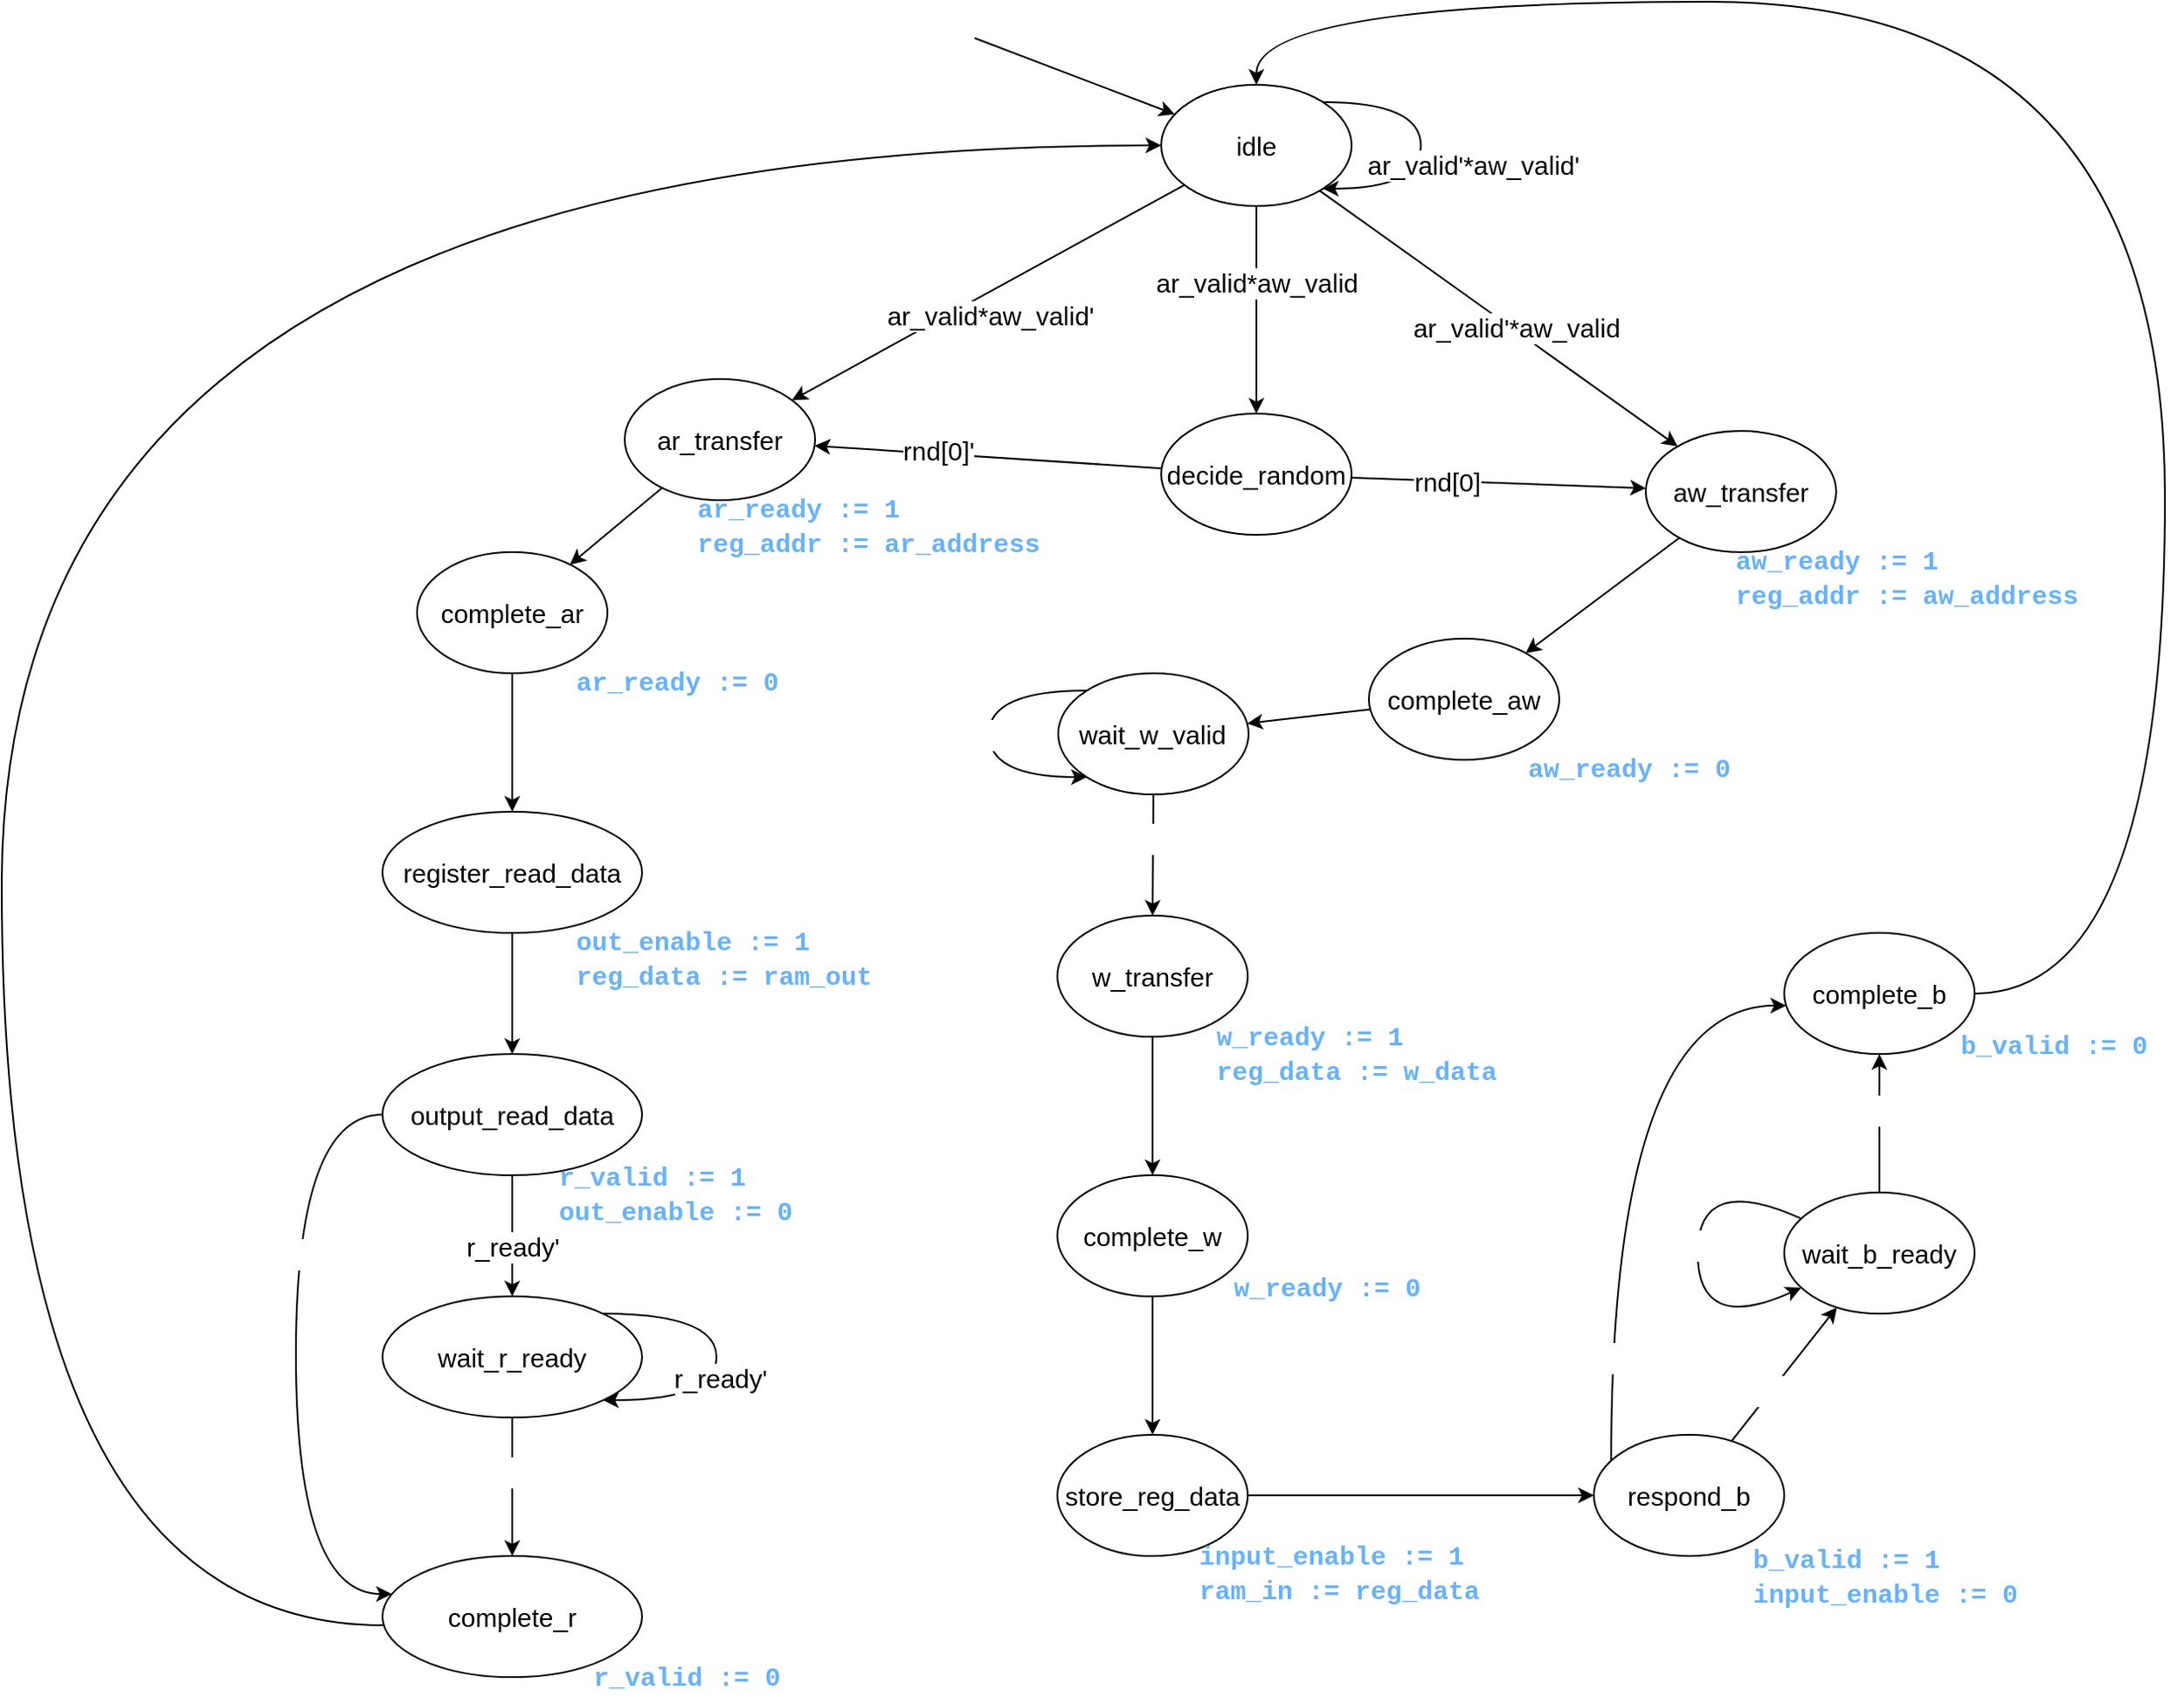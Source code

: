 <mxfile>
    <diagram id="hKGmH1hE8x6YEMQ1G8pj" name="Page-1">
        <mxGraphModel dx="2133" dy="938" grid="1" gridSize="10" guides="1" tooltips="1" connect="1" arrows="1" fold="1" page="1" pageScale="1" pageWidth="850" pageHeight="1100" math="0" shadow="0">
            <root>
                <mxCell id="0"/>
                <mxCell id="1" parent="0"/>
                <mxCell id="7" style="html=1;fontSize=15;" parent="1" source="2" target="6" edge="1">
                    <mxGeometry relative="1" as="geometry"/>
                </mxCell>
                <mxCell id="8" value="ar_valid*aw_valid'" style="edgeLabel;html=1;align=center;verticalAlign=middle;resizable=0;points=[];fontSize=15;" parent="7" vertex="1" connectable="0">
                    <mxGeometry x="-0.226" y="-1" relative="1" as="geometry">
                        <mxPoint x="-24" y="28" as="offset"/>
                    </mxGeometry>
                </mxCell>
                <mxCell id="11" style="edgeStyle=none;html=1;fontSize=15;" parent="1" source="2" target="10" edge="1">
                    <mxGeometry relative="1" as="geometry"/>
                </mxCell>
                <mxCell id="12" value="ar_valid'*aw_valid" style="edgeLabel;html=1;align=center;verticalAlign=middle;resizable=0;points=[];fontSize=15;" parent="11" vertex="1" connectable="0">
                    <mxGeometry x="0.08" y="2" relative="1" as="geometry">
                        <mxPoint as="offset"/>
                    </mxGeometry>
                </mxCell>
                <mxCell id="14" value="" style="edgeStyle=none;html=1;fontSize=15;" parent="1" source="2" target="13" edge="1">
                    <mxGeometry relative="1" as="geometry"/>
                </mxCell>
                <mxCell id="15" value="ar_valid*aw_valid" style="edgeLabel;html=1;align=center;verticalAlign=middle;resizable=0;points=[];fontSize=15;" parent="14" vertex="1" connectable="0">
                    <mxGeometry x="-0.266" relative="1" as="geometry">
                        <mxPoint as="offset"/>
                    </mxGeometry>
                </mxCell>
                <mxCell id="22" style="html=1;fontSize=15;" parent="1" target="2" edge="1">
                    <mxGeometry relative="1" as="geometry">
                        <mxPoint x="-210" y="68.04" as="targetPoint"/>
                        <mxPoint x="-237.796" y="71.003" as="sourcePoint"/>
                    </mxGeometry>
                </mxCell>
                <mxCell id="2" value="&lt;font style=&quot;font-size: 15px;&quot;&gt;idle&lt;/font&gt;" style="ellipse;whiteSpace=wrap;html=1;" parent="1" vertex="1">
                    <mxGeometry x="-130" y="98.04" width="110" height="70" as="geometry"/>
                </mxCell>
                <mxCell id="4" style="edgeStyle=orthogonalEdgeStyle;html=1;fontSize=15;curved=1;" parent="1" source="2" target="2" edge="1">
                    <mxGeometry relative="1" as="geometry">
                        <Array as="points">
                            <mxPoint x="20" y="158.04"/>
                        </Array>
                    </mxGeometry>
                </mxCell>
                <mxCell id="5" value="ar_valid'*aw_valid'" style="edgeLabel;html=1;align=center;verticalAlign=middle;resizable=0;points=[];fontSize=15;" parent="4" vertex="1" connectable="0">
                    <mxGeometry x="0.135" y="-4" relative="1" as="geometry">
                        <mxPoint x="34" as="offset"/>
                    </mxGeometry>
                </mxCell>
                <mxCell id="29" style="edgeStyle=none;html=1;fontFamily=Courier New;fontSize=15;fontColor=#66B2FF;" parent="1" source="6" target="28" edge="1">
                    <mxGeometry relative="1" as="geometry"/>
                </mxCell>
                <mxCell id="18" style="edgeStyle=none;html=1;fontSize=15;" parent="1" source="13" target="6" edge="1">
                    <mxGeometry relative="1" as="geometry">
                        <mxPoint x="-204.111" y="444.081" as="targetPoint"/>
                    </mxGeometry>
                </mxCell>
                <mxCell id="20" value="rnd[0]'" style="edgeLabel;html=1;align=center;verticalAlign=middle;resizable=0;points=[];fontSize=15;" parent="18" vertex="1" connectable="0">
                    <mxGeometry x="0.292" y="-2" relative="1" as="geometry">
                        <mxPoint as="offset"/>
                    </mxGeometry>
                </mxCell>
                <mxCell id="19" style="edgeStyle=none;html=1;fontSize=15;" parent="1" source="13" target="10" edge="1">
                    <mxGeometry relative="1" as="geometry">
                        <mxPoint x="29.677" y="423.84" as="targetPoint"/>
                    </mxGeometry>
                </mxCell>
                <mxCell id="21" value="rnd[0]" style="edgeLabel;html=1;align=center;verticalAlign=middle;resizable=0;points=[];fontSize=15;" parent="19" vertex="1" connectable="0">
                    <mxGeometry x="-0.356" relative="1" as="geometry">
                        <mxPoint as="offset"/>
                    </mxGeometry>
                </mxCell>
                <mxCell id="13" value="&lt;font style=&quot;font-size: 15px;&quot;&gt;decide_random&lt;/font&gt;" style="ellipse;whiteSpace=wrap;html=1;" parent="1" vertex="1">
                    <mxGeometry x="-130" y="288.04" width="110" height="70" as="geometry"/>
                </mxCell>
                <mxCell id="34" value="" style="edgeStyle=none;html=1;fontFamily=Courier New;fontSize=15;fontColor=#66B2FF;" parent="1" source="28" target="33" edge="1">
                    <mxGeometry relative="1" as="geometry"/>
                </mxCell>
                <mxCell id="31" value="" style="group" parent="1" vertex="1" connectable="0">
                    <mxGeometry x="-440" y="268.04" width="260" height="120" as="geometry"/>
                </mxCell>
                <mxCell id="6" value="&lt;span style=&quot;font-size: 15px;&quot;&gt;ar_transfer&lt;br&gt;&lt;/span&gt;" style="ellipse;whiteSpace=wrap;html=1;" parent="31" vertex="1">
                    <mxGeometry width="110" height="70" as="geometry"/>
                </mxCell>
                <mxCell id="24" value="&lt;font color=&quot;#66b2ff&quot; face=&quot;Courier New&quot;&gt;&lt;b&gt;ar_ready := 1&lt;br&gt;reg_addr := ar_address&lt;br&gt;&lt;/b&gt;&lt;/font&gt;" style="text;html=1;strokeColor=none;fillColor=none;align=left;verticalAlign=middle;whiteSpace=wrap;rounded=0;fontSize=15;" parent="31" vertex="1">
                    <mxGeometry x="40" y="50" width="220" height="70" as="geometry"/>
                </mxCell>
                <mxCell id="32" value="" style="group" parent="1" vertex="1" connectable="0">
                    <mxGeometry x="150" y="298.04" width="270" height="120" as="geometry"/>
                </mxCell>
                <mxCell id="10" value="&lt;span style=&quot;font-size: 15px;&quot;&gt;aw_transfer&lt;br&gt;&lt;/span&gt;" style="ellipse;whiteSpace=wrap;html=1;" parent="32" vertex="1">
                    <mxGeometry width="110" height="70" as="geometry"/>
                </mxCell>
                <mxCell id="26" value="&lt;font color=&quot;#66b2ff&quot; face=&quot;Courier New&quot;&gt;&lt;b&gt;aw_ready := 1&lt;br&gt;reg_addr := aw_address&lt;br&gt;&lt;/b&gt;&lt;/font&gt;" style="text;html=1;strokeColor=none;fillColor=none;align=left;verticalAlign=middle;whiteSpace=wrap;rounded=0;fontSize=15;" parent="32" vertex="1">
                    <mxGeometry x="50" y="50" width="220" height="70" as="geometry"/>
                </mxCell>
                <mxCell id="37" value="" style="edgeStyle=none;html=1;fontFamily=Courier New;fontSize=15;fontColor=#66B2FF;" parent="1" source="33" target="36" edge="1">
                    <mxGeometry relative="1" as="geometry"/>
                </mxCell>
                <mxCell id="42" value="" style="edgeStyle=none;html=1;fontFamily=Courier New;fontSize=15;fontColor=#66B2FF;" parent="1" source="36" target="41" edge="1">
                    <mxGeometry relative="1" as="geometry"/>
                </mxCell>
                <mxCell id="106" value="&lt;span style=&quot;font-size: 15px;&quot;&gt;r_ready'&lt;/span&gt;" style="edgeLabel;html=1;align=center;verticalAlign=middle;resizable=0;points=[];" vertex="1" connectable="0" parent="42">
                    <mxGeometry x="-0.672" y="-1" relative="1" as="geometry">
                        <mxPoint x="1" y="29" as="offset"/>
                    </mxGeometry>
                </mxCell>
                <mxCell id="39" value="" style="group" parent="1" vertex="1" connectable="0">
                    <mxGeometry x="-560" y="368.04" width="220" height="90" as="geometry"/>
                </mxCell>
                <mxCell id="28" value="&lt;span style=&quot;font-size: 15px;&quot;&gt;complete_ar&lt;br&gt;&lt;/span&gt;" style="ellipse;whiteSpace=wrap;html=1;" parent="39" vertex="1">
                    <mxGeometry width="110" height="70" as="geometry"/>
                </mxCell>
                <mxCell id="30" value="&lt;font color=&quot;#66b2ff&quot; face=&quot;Courier New&quot;&gt;&lt;b&gt;ar_ready := 0&lt;br&gt;&lt;/b&gt;&lt;/font&gt;" style="text;html=1;strokeColor=none;fillColor=none;align=left;verticalAlign=middle;whiteSpace=wrap;rounded=0;fontSize=15;" parent="39" vertex="1">
                    <mxGeometry x="90" y="60" width="130" height="30" as="geometry"/>
                </mxCell>
                <mxCell id="40" value="" style="group" parent="1" vertex="1" connectable="0">
                    <mxGeometry x="-580" y="518.04" width="300" height="120" as="geometry"/>
                </mxCell>
                <mxCell id="33" value="&lt;span style=&quot;font-size: 15px;&quot;&gt;register_read_data&lt;br&gt;&lt;/span&gt;" style="ellipse;whiteSpace=wrap;html=1;" parent="40" vertex="1">
                    <mxGeometry width="150" height="70" as="geometry"/>
                </mxCell>
                <mxCell id="35" value="&lt;font color=&quot;#66b2ff&quot; face=&quot;Courier New&quot;&gt;&lt;b&gt;out_enable := 1&lt;br&gt;reg_data := ram_out&lt;br&gt;&lt;/b&gt;&lt;/font&gt;" style="text;html=1;strokeColor=none;fillColor=none;align=left;verticalAlign=middle;whiteSpace=wrap;rounded=0;fontSize=15;" parent="40" vertex="1">
                    <mxGeometry x="110" y="50" width="190" height="70" as="geometry"/>
                </mxCell>
                <mxCell id="53" value="" style="edgeStyle=none;html=1;fontFamily=Courier New;fontSize=15;fontColor=#66B2FF;" parent="1" source="41" target="52" edge="1">
                    <mxGeometry relative="1" as="geometry"/>
                </mxCell>
                <mxCell id="59" value="r_ready" style="edgeLabel;html=1;align=center;verticalAlign=middle;resizable=0;points=[];fontSize=15;fontFamily=Helvetica;fontColor=#FFFFFF;" parent="53" vertex="1" connectable="0">
                    <mxGeometry x="0.362" y="-1" relative="1" as="geometry">
                        <mxPoint x="1" y="-24" as="offset"/>
                    </mxGeometry>
                </mxCell>
                <mxCell id="41" value="&lt;span style=&quot;font-size: 15px;&quot;&gt;wait_r_ready&lt;br&gt;&lt;/span&gt;" style="ellipse;whiteSpace=wrap;html=1;" parent="1" vertex="1">
                    <mxGeometry x="-580" y="798.04" width="150" height="70" as="geometry"/>
                </mxCell>
                <mxCell id="44" style="edgeStyle=orthogonalEdgeStyle;html=1;fontSize=15;curved=1;" parent="1" source="41" target="41" edge="1">
                    <mxGeometry relative="1" as="geometry">
                        <mxPoint x="-443.288" y="808.04" as="sourcePoint"/>
                        <mxPoint x="-443.288" y="858.04" as="targetPoint"/>
                        <Array as="points">
                            <mxPoint x="-387" y="808.04"/>
                            <mxPoint x="-387" y="858.04"/>
                        </Array>
                    </mxGeometry>
                </mxCell>
                <mxCell id="45" value="r_ready'" style="edgeLabel;html=1;align=center;verticalAlign=middle;resizable=0;points=[];fontSize=15;" parent="44" vertex="1" connectable="0">
                    <mxGeometry x="0.135" y="-4" relative="1" as="geometry">
                        <mxPoint x="6" as="offset"/>
                    </mxGeometry>
                </mxCell>
                <mxCell id="57" value="" style="group" parent="1" vertex="1" connectable="0">
                    <mxGeometry x="-580" y="948.04" width="250" height="80" as="geometry"/>
                </mxCell>
                <mxCell id="52" value="&lt;span style=&quot;font-size: 15px;&quot;&gt;complete_r&lt;br&gt;&lt;/span&gt;" style="ellipse;whiteSpace=wrap;html=1;" parent="57" vertex="1">
                    <mxGeometry width="150" height="70" as="geometry"/>
                </mxCell>
                <mxCell id="54" value="&lt;font color=&quot;#66b2ff&quot; face=&quot;Courier New&quot;&gt;&lt;b&gt;r_valid := 0&lt;br&gt;&lt;/b&gt;&lt;/font&gt;" style="text;html=1;strokeColor=none;fillColor=none;align=left;verticalAlign=middle;whiteSpace=wrap;rounded=0;fontSize=15;" parent="57" vertex="1">
                    <mxGeometry x="120" y="60" width="130" height="20" as="geometry"/>
                </mxCell>
                <mxCell id="61" style="edgeStyle=orthogonalEdgeStyle;curved=1;html=1;fontFamily=Helvetica;fontSize=15;fontColor=#FFFFFF;" parent="1" source="52" target="2" edge="1">
                    <mxGeometry relative="1" as="geometry">
                        <Array as="points">
                            <mxPoint x="-800" y="988.04"/>
                            <mxPoint x="-800" y="133.04"/>
                        </Array>
                    </mxGeometry>
                </mxCell>
                <mxCell id="62" style="html=1;fontFamily=Helvetica;fontSize=15;fontColor=#FFFFFF;" parent="1" source="10" target="63" edge="1">
                    <mxGeometry relative="1" as="geometry">
                        <mxPoint x="90" y="418.04" as="targetPoint"/>
                    </mxGeometry>
                </mxCell>
                <mxCell id="65" value="" style="group" parent="1" vertex="1" connectable="0">
                    <mxGeometry x="-10" y="418.04" width="220" height="90" as="geometry"/>
                </mxCell>
                <mxCell id="63" value="&lt;font style=&quot;font-size: 15px;&quot;&gt;complete_aw&lt;/font&gt;" style="ellipse;whiteSpace=wrap;html=1;" parent="65" vertex="1">
                    <mxGeometry width="110" height="70" as="geometry"/>
                </mxCell>
                <mxCell id="64" value="&lt;font color=&quot;#66b2ff&quot; face=&quot;Courier New&quot;&gt;&lt;b&gt;aw_ready := 0&lt;br&gt;&lt;/b&gt;&lt;/font&gt;" style="text;html=1;strokeColor=none;fillColor=none;align=left;verticalAlign=middle;whiteSpace=wrap;rounded=0;fontSize=15;" parent="65" vertex="1">
                    <mxGeometry x="90" y="60" width="130" height="30" as="geometry"/>
                </mxCell>
                <mxCell id="71" value="" style="html=1;fontFamily=Helvetica;fontSize=15;fontColor=#FFFFFF;" parent="1" source="66" target="70" edge="1">
                    <mxGeometry relative="1" as="geometry"/>
                </mxCell>
                <mxCell id="72" value="w_valid" style="edgeLabel;html=1;align=center;verticalAlign=middle;resizable=0;points=[];fontSize=15;fontFamily=Helvetica;fontColor=#FFFFFF;" parent="71" vertex="1" connectable="0">
                    <mxGeometry x="-0.283" y="-1" relative="1" as="geometry">
                        <mxPoint as="offset"/>
                    </mxGeometry>
                </mxCell>
                <mxCell id="66" value="&lt;font style=&quot;font-size: 15px;&quot;&gt;wait_w_valid&lt;/font&gt;" style="ellipse;whiteSpace=wrap;html=1;" parent="1" vertex="1">
                    <mxGeometry x="-189.51" y="438.04" width="110" height="70" as="geometry"/>
                </mxCell>
                <mxCell id="67" value="" style="edgeStyle=none;html=1;fontFamily=Helvetica;fontSize=15;fontColor=#FFFFFF;" parent="1" source="63" target="66" edge="1">
                    <mxGeometry relative="1" as="geometry"/>
                </mxCell>
                <mxCell id="68" style="edgeStyle=orthogonalEdgeStyle;html=1;fontFamily=Helvetica;fontSize=15;fontColor=#FFFFFF;curved=1;" parent="1" source="66" target="66" edge="1">
                    <mxGeometry relative="1" as="geometry">
                        <Array as="points">
                            <mxPoint x="-229.51" y="498.04"/>
                        </Array>
                    </mxGeometry>
                </mxCell>
                <mxCell id="69" value="w_valid'" style="edgeLabel;html=1;align=center;verticalAlign=middle;resizable=0;points=[];fontSize=15;fontFamily=Helvetica;fontColor=#FFFFFF;" parent="68" vertex="1" connectable="0">
                    <mxGeometry x="-0.444" y="-9" relative="1" as="geometry">
                        <mxPoint x="-12" y="34" as="offset"/>
                    </mxGeometry>
                </mxCell>
                <mxCell id="74" value="" style="group" parent="1" vertex="1" connectable="0">
                    <mxGeometry x="-190" y="578.04" width="270" height="100" as="geometry"/>
                </mxCell>
                <mxCell id="70" value="&lt;font style=&quot;font-size: 15px;&quot;&gt;w_transfer&lt;/font&gt;" style="ellipse;whiteSpace=wrap;html=1;" parent="74" vertex="1">
                    <mxGeometry width="110" height="70" as="geometry"/>
                </mxCell>
                <mxCell id="73" value="&lt;font color=&quot;#66b2ff&quot; face=&quot;Courier New&quot;&gt;&lt;b&gt;w_ready := 1&lt;br&gt;reg_data := w_data&lt;br&gt;&lt;/b&gt;&lt;/font&gt;" style="text;html=1;strokeColor=none;fillColor=none;align=left;verticalAlign=middle;whiteSpace=wrap;rounded=0;fontSize=15;" parent="74" vertex="1">
                    <mxGeometry x="90" y="60" width="180" height="40" as="geometry"/>
                </mxCell>
                <mxCell id="76" value="" style="edgeStyle=none;html=1;fontFamily=Helvetica;fontSize=15;fontColor=#FFFFFF;" parent="1" source="70" target="75" edge="1">
                    <mxGeometry relative="1" as="geometry"/>
                </mxCell>
                <mxCell id="79" value="" style="group" parent="1" vertex="1" connectable="0">
                    <mxGeometry x="-190" y="728.04" width="220" height="80" as="geometry"/>
                </mxCell>
                <mxCell id="75" value="&lt;font style=&quot;font-size: 15px;&quot;&gt;complete_w&lt;/font&gt;" style="ellipse;whiteSpace=wrap;html=1;" parent="79" vertex="1">
                    <mxGeometry width="110" height="70" as="geometry"/>
                </mxCell>
                <mxCell id="77" value="&lt;font color=&quot;#66b2ff&quot; face=&quot;Courier New&quot;&gt;&lt;b&gt;w_ready := 0&lt;br&gt;&lt;/b&gt;&lt;/font&gt;" style="text;html=1;strokeColor=none;fillColor=none;align=left;verticalAlign=middle;whiteSpace=wrap;rounded=0;fontSize=15;" parent="79" vertex="1">
                    <mxGeometry x="100" y="50" width="120" height="30" as="geometry"/>
                </mxCell>
                <mxCell id="81" value="" style="edgeStyle=none;html=1;fontFamily=Helvetica;fontSize=15;fontColor=#FFFFFF;" parent="1" source="75" target="80" edge="1">
                    <mxGeometry relative="1" as="geometry"/>
                </mxCell>
                <mxCell id="86" value="" style="group" parent="1" vertex="1" connectable="0">
                    <mxGeometry x="-190" y="878.04" width="260" height="100" as="geometry"/>
                </mxCell>
                <mxCell id="80" value="&lt;font style=&quot;font-size: 15px;&quot;&gt;store_reg_data&lt;/font&gt;" style="ellipse;whiteSpace=wrap;html=1;" parent="86" vertex="1">
                    <mxGeometry width="110" height="70" as="geometry"/>
                </mxCell>
                <mxCell id="85" value="&lt;font color=&quot;#66b2ff&quot; face=&quot;Courier New&quot;&gt;&lt;b&gt;input_enable := 1&lt;br&gt;ram_in := reg_data&lt;br&gt;&lt;/b&gt;&lt;/font&gt;" style="text;html=1;strokeColor=none;fillColor=none;align=left;verticalAlign=middle;whiteSpace=wrap;rounded=0;fontSize=15;" parent="86" vertex="1">
                    <mxGeometry x="80" y="60" width="180" height="40" as="geometry"/>
                </mxCell>
                <mxCell id="91" value="" style="edgeStyle=none;html=1;fontFamily=Helvetica;fontSize=15;fontColor=#FFFFFF;" parent="1" source="87" target="90" edge="1">
                    <mxGeometry relative="1" as="geometry"/>
                </mxCell>
                <mxCell id="103" value="&lt;span style=&quot;color: rgb(255, 255, 255); font-size: 15px;&quot;&gt;b_ready'&lt;/span&gt;" style="edgeLabel;html=1;align=center;verticalAlign=middle;resizable=0;points=[];" vertex="1" connectable="0" parent="91">
                    <mxGeometry x="-0.194" y="-1" relative="1" as="geometry">
                        <mxPoint as="offset"/>
                    </mxGeometry>
                </mxCell>
                <mxCell id="88" value="" style="edgeStyle=none;html=1;fontFamily=Helvetica;fontSize=15;fontColor=#FFFFFF;" parent="1" source="80" target="87" edge="1">
                    <mxGeometry relative="1" as="geometry"/>
                </mxCell>
                <mxCell id="95" value="" style="html=1;fontFamily=Helvetica;fontSize=15;fontColor=#FFFFFF;" parent="1" source="90" target="94" edge="1">
                    <mxGeometry relative="1" as="geometry"/>
                </mxCell>
                <mxCell id="96" value="b_ready" style="edgeLabel;html=1;align=center;verticalAlign=middle;resizable=0;points=[];fontSize=15;fontFamily=Helvetica;fontColor=#FFFFFF;" parent="95" vertex="1" connectable="0">
                    <mxGeometry x="0.199" y="1" relative="1" as="geometry">
                        <mxPoint as="offset"/>
                    </mxGeometry>
                </mxCell>
                <mxCell id="90" value="&lt;span style=&quot;font-size: 15px;&quot;&gt;wait_b_ready&lt;/span&gt;" style="ellipse;whiteSpace=wrap;html=1;" parent="1" vertex="1">
                    <mxGeometry x="230" y="738.04" width="110" height="70" as="geometry"/>
                </mxCell>
                <mxCell id="92" style="edgeStyle=orthogonalEdgeStyle;html=1;fontFamily=Helvetica;fontSize=15;fontColor=#FFFFFF;curved=1;" parent="1" source="90" target="90" edge="1">
                    <mxGeometry relative="1" as="geometry">
                        <Array as="points">
                            <mxPoint x="180" y="820"/>
                        </Array>
                    </mxGeometry>
                </mxCell>
                <mxCell id="93" value="b_ready'" style="edgeLabel;html=1;align=center;verticalAlign=middle;resizable=0;points=[];fontSize=15;fontFamily=Helvetica;fontColor=#FFFFFF;" parent="92" vertex="1" connectable="0">
                    <mxGeometry x="-0.15" y="1" relative="1" as="geometry">
                        <mxPoint x="-6" y="12" as="offset"/>
                    </mxGeometry>
                </mxCell>
                <mxCell id="99" value="" style="group" parent="1" vertex="1" connectable="0">
                    <mxGeometry x="230" y="588.04" width="230" height="80" as="geometry"/>
                </mxCell>
                <mxCell id="94" value="&lt;span style=&quot;font-size: 15px;&quot;&gt;complete_b&lt;/span&gt;" style="ellipse;whiteSpace=wrap;html=1;" parent="99" vertex="1">
                    <mxGeometry width="110" height="70" as="geometry"/>
                </mxCell>
                <mxCell id="97" value="&lt;font color=&quot;#66b2ff&quot; face=&quot;Courier New&quot;&gt;&lt;b&gt;b_valid := 0&lt;br&gt;&lt;/b&gt;&lt;/font&gt;" style="text;html=1;strokeColor=none;fillColor=none;align=left;verticalAlign=middle;whiteSpace=wrap;rounded=0;fontSize=15;" parent="99" vertex="1">
                    <mxGeometry x="100" y="50" width="130" height="30" as="geometry"/>
                </mxCell>
                <mxCell id="100" style="edgeStyle=orthogonalEdgeStyle;curved=1;html=1;fontFamily=Helvetica;fontSize=15;fontColor=#FFFFFF;" parent="1" source="94" target="2" edge="1">
                    <mxGeometry relative="1" as="geometry">
                        <Array as="points">
                            <mxPoint x="450" y="623"/>
                            <mxPoint x="450" y="50"/>
                            <mxPoint x="-75" y="50"/>
                        </Array>
                    </mxGeometry>
                </mxCell>
                <mxCell id="101" value="" style="group" parent="1" vertex="1" connectable="0">
                    <mxGeometry x="120" y="878.04" width="250" height="101.96" as="geometry"/>
                </mxCell>
                <mxCell id="87" value="&lt;span style=&quot;font-size: 15px;&quot;&gt;respond_b&lt;/span&gt;" style="ellipse;whiteSpace=wrap;html=1;" parent="101" vertex="1">
                    <mxGeometry width="110" height="70" as="geometry"/>
                </mxCell>
                <mxCell id="89" value="&lt;font color=&quot;#66b2ff&quot; face=&quot;Courier New&quot;&gt;&lt;b&gt;b_valid := 1&lt;br&gt;input_enable := 0&lt;br&gt;&lt;/b&gt;&lt;/font&gt;" style="text;html=1;strokeColor=none;fillColor=none;align=left;verticalAlign=middle;whiteSpace=wrap;rounded=0;fontSize=15;" parent="101" vertex="1">
                    <mxGeometry x="90" y="61.96" width="160" height="40" as="geometry"/>
                </mxCell>
                <mxCell id="102" value="" style="group" parent="1" vertex="1" connectable="0">
                    <mxGeometry x="-580" y="658.04" width="260" height="101.96" as="geometry"/>
                </mxCell>
                <mxCell id="36" value="&lt;span style=&quot;font-size: 15px;&quot;&gt;output_read_data&lt;br&gt;&lt;/span&gt;" style="ellipse;whiteSpace=wrap;html=1;" parent="102" vertex="1">
                    <mxGeometry width="150" height="70" as="geometry"/>
                </mxCell>
                <mxCell id="38" value="&lt;font color=&quot;#66b2ff&quot; face=&quot;Courier New&quot;&gt;&lt;b&gt;r_valid := 1&lt;br&gt;out_enable := 0&lt;br&gt;&lt;/b&gt;&lt;/font&gt;" style="text;html=1;strokeColor=none;fillColor=none;align=left;verticalAlign=middle;whiteSpace=wrap;rounded=0;fontSize=15;" parent="102" vertex="1">
                    <mxGeometry x="100" y="60" width="160" height="41.96" as="geometry"/>
                </mxCell>
                <mxCell id="104" style="edgeStyle=orthogonalEdgeStyle;html=1;curved=1;" edge="1" parent="1" source="87" target="94">
                    <mxGeometry relative="1" as="geometry">
                        <Array as="points">
                            <mxPoint x="130" y="630"/>
                        </Array>
                    </mxGeometry>
                </mxCell>
                <mxCell id="105" value="&lt;span style=&quot;color: rgb(255, 255, 255); font-size: 15px;&quot;&gt;b_ready&lt;/span&gt;" style="edgeLabel;html=1;align=center;verticalAlign=middle;resizable=0;points=[];" vertex="1" connectable="0" parent="104">
                    <mxGeometry x="-0.45" y="-3" relative="1" as="geometry">
                        <mxPoint y="40" as="offset"/>
                    </mxGeometry>
                </mxCell>
                <mxCell id="107" style="edgeStyle=orthogonalEdgeStyle;curved=1;html=1;" edge="1" parent="1" source="36" target="52">
                    <mxGeometry relative="1" as="geometry">
                        <Array as="points">
                            <mxPoint x="-630" y="693"/>
                            <mxPoint x="-630" y="970"/>
                        </Array>
                    </mxGeometry>
                </mxCell>
                <mxCell id="108" value="&lt;span style=&quot;color: rgb(255, 255, 255); font-size: 15px;&quot;&gt;r_ready&lt;/span&gt;" style="edgeLabel;html=1;align=center;verticalAlign=middle;resizable=0;points=[];" vertex="1" connectable="0" parent="107">
                    <mxGeometry x="-0.322" y="3" relative="1" as="geometry">
                        <mxPoint as="offset"/>
                    </mxGeometry>
                </mxCell>
            </root>
        </mxGraphModel>
    </diagram>
</mxfile>
